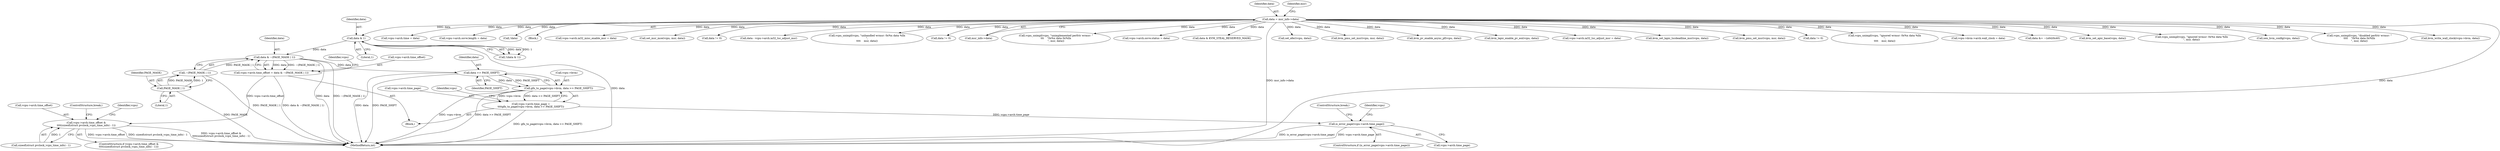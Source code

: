 digraph "1_linux_0b79459b482e85cb7426aa7da683a9f2c97aeae1_2@del" {
"1000322" [label="(Call,data & ~(PAGE_MASK | 1))"];
"1000312" [label="(Call,data & 1)"];
"1000127" [label="(Call,data = msr_info->data)"];
"1000324" [label="(Call,~(PAGE_MASK | 1))"];
"1000325" [label="(Call,PAGE_MASK | 1)"];
"1000316" [label="(Call,vcpu->arch.time_offset = data & ~(PAGE_MASK | 1))"];
"1000329" [label="(Call,vcpu->arch.time_offset &\n\t\t\t\t(sizeof(struct pvclock_vcpu_time_info) - 1))"];
"1000350" [label="(Call,data >> PAGE_SHIFT)"];
"1000346" [label="(Call,gfn_to_page(vcpu->kvm, data >> PAGE_SHIFT))"];
"1000340" [label="(Call,vcpu->arch.time_page =\n\t\t\t\tgfn_to_page(vcpu->kvm, data >> PAGE_SHIFT))"];
"1000354" [label="(Call,is_error_page(vcpu->arch.time_page))"];
"1000313" [label="(Identifier,data)"];
"1000311" [label="(Call,!(data & 1))"];
"1000300" [label="(Call,vcpu->arch.time = data)"];
"1000562" [label="(Call,vcpu->arch.osvw.length = data)"];
"1000355" [label="(Call,vcpu->arch.time_page)"];
"1000193" [label="(Call,!data)"];
"1000115" [label="(Block,)"];
"1000330" [label="(Call,vcpu->arch.time_offset)"];
"1000332" [label="(Identifier,vcpu)"];
"1000341" [label="(Call,vcpu->arch.time_page)"];
"1000270" [label="(Call,vcpu->arch.ia32_misc_enable_msr = data)"];
"1000455" [label="(Call,set_msr_mce(vcpu, msr, data))"];
"1000464" [label="(Call,data != 0)"];
"1000250" [label="(Call,data - vcpu->arch.ia32_tsc_adjust_msr)"];
"1000128" [label="(Identifier,data)"];
"1000317" [label="(Call,vcpu->arch.time_offset)"];
"1000621" [label="(Call,vcpu_unimpl(vcpu, \"unhandled wrmsr: 0x%x data %llx\n\",\n\t\t\t\t    msr, data))"];
"1000329" [label="(Call,vcpu->arch.time_offset &\n\t\t\t\t(sizeof(struct pvclock_vcpu_time_info) - 1))"];
"1000351" [label="(Identifier,data)"];
"1000502" [label="(Call,data != 0)"];
"1000129" [label="(Call,msr_info->data)"];
"1000477" [label="(Call,vcpu_unimpl(vcpu, \"unimplemented perfctr wrmsr: \"\n\t\t\t    \"0x%x data 0x%llx\n\", msr, data))"];
"1000326" [label="(Identifier,PAGE_MASK)"];
"1000325" [label="(Call,PAGE_MASK | 1)"];
"1000347" [label="(Call,vcpu->kvm)"];
"1000312" [label="(Call,data & 1)"];
"1000579" [label="(Call,vcpu->arch.osvw.status = data)"];
"1000384" [label="(Call,data & KVM_STEAL_RESERVED_MASK)"];
"1000322" [label="(Call,data & ~(PAGE_MASK | 1))"];
"1000144" [label="(Call,set_efer(vcpu, data))"];
"1000495" [label="(Call,kvm_pmu_set_msr(vcpu, msr, data))"];
"1000335" [label="(Call,sizeof(struct pvclock_vcpu_time_info) - 1)"];
"1000340" [label="(Call,vcpu->arch.time_page =\n\t\t\t\tgfn_to_page(vcpu->kvm, data >> PAGE_SHIFT))"];
"1000370" [label="(Call,kvm_pv_enable_async_pf(vcpu, data))"];
"1000445" [label="(Call,kvm_lapic_enable_pv_eoi(vcpu, data))"];
"1000638" [label="(MethodReturn,int)"];
"1000316" [label="(Call,vcpu->arch.time_offset = data & ~(PAGE_MASK | 1))"];
"1000261" [label="(Call,vcpu->arch.ia32_tsc_adjust_msr = data)"];
"1000339" [label="(ControlStructure,break;)"];
"1000343" [label="(Identifier,vcpu)"];
"1000350" [label="(Call,data >> PAGE_SHIFT)"];
"1000354" [label="(Call,is_error_page(vcpu->arch.time_page))"];
"1000232" [label="(Call,kvm_set_lapic_tscdeadline_msr(vcpu, data))"];
"1000297" [label="(Block,)"];
"1000613" [label="(Call,kvm_pmu_set_msr(vcpu, msr, data))"];
"1000352" [label="(Identifier,PAGE_SHIFT)"];
"1000367" [label="(ControlStructure,break;)"];
"1000180" [label="(Call,data != 0)"];
"1000630" [label="(Call,vcpu_unimpl(vcpu, \"ignored wrmsr: 0x%x data %llx\n\",\n\t\t\t\t    msr, data))"];
"1000133" [label="(Identifier,msr)"];
"1000314" [label="(Literal,1)"];
"1000127" [label="(Call,data = msr_info->data)"];
"1000328" [label="(ControlStructure,if (vcpu->arch.time_offset &\n\t\t\t\t(sizeof(struct pvclock_vcpu_time_info) - 1)))"];
"1000280" [label="(Call,vcpu->kvm->arch.wall_clock = data)"];
"1000363" [label="(Identifier,vcpu)"];
"1000148" [label="(Call,data &= ~(u64)0x40)"];
"1000221" [label="(Call,kvm_set_apic_base(vcpu, data))"];
"1000327" [label="(Literal,1)"];
"1000549" [label="(Call,vcpu_unimpl(vcpu, \"ignored wrmsr: 0x%x data %llx\n\", msr, data))"];
"1000324" [label="(Call,~(PAGE_MASK | 1))"];
"1000346" [label="(Call,gfn_to_page(vcpu->kvm, data >> PAGE_SHIFT))"];
"1000357" [label="(Identifier,vcpu)"];
"1000323" [label="(Identifier,data)"];
"1000605" [label="(Call,xen_hvm_config(vcpu, data))"];
"1000505" [label="(Call,vcpu_unimpl(vcpu, \"disabled perfctr wrmsr: \"\n\t\t\t\t    \"0x%x data 0x%llx\n\", msr, data))"];
"1000353" [label="(ControlStructure,if (is_error_page(vcpu->arch.time_page)))"];
"1000289" [label="(Call,kvm_write_wall_clock(vcpu->kvm, data))"];
"1000322" -> "1000316"  [label="AST: "];
"1000322" -> "1000324"  [label="CFG: "];
"1000323" -> "1000322"  [label="AST: "];
"1000324" -> "1000322"  [label="AST: "];
"1000316" -> "1000322"  [label="CFG: "];
"1000322" -> "1000638"  [label="DDG: ~(PAGE_MASK | 1)"];
"1000322" -> "1000638"  [label="DDG: data"];
"1000322" -> "1000316"  [label="DDG: data"];
"1000322" -> "1000316"  [label="DDG: ~(PAGE_MASK | 1)"];
"1000312" -> "1000322"  [label="DDG: data"];
"1000324" -> "1000322"  [label="DDG: PAGE_MASK | 1"];
"1000322" -> "1000350"  [label="DDG: data"];
"1000312" -> "1000311"  [label="AST: "];
"1000312" -> "1000314"  [label="CFG: "];
"1000313" -> "1000312"  [label="AST: "];
"1000314" -> "1000312"  [label="AST: "];
"1000311" -> "1000312"  [label="CFG: "];
"1000312" -> "1000638"  [label="DDG: data"];
"1000312" -> "1000311"  [label="DDG: data"];
"1000312" -> "1000311"  [label="DDG: 1"];
"1000127" -> "1000312"  [label="DDG: data"];
"1000127" -> "1000115"  [label="AST: "];
"1000127" -> "1000129"  [label="CFG: "];
"1000128" -> "1000127"  [label="AST: "];
"1000129" -> "1000127"  [label="AST: "];
"1000133" -> "1000127"  [label="CFG: "];
"1000127" -> "1000638"  [label="DDG: msr_info->data"];
"1000127" -> "1000638"  [label="DDG: data"];
"1000127" -> "1000144"  [label="DDG: data"];
"1000127" -> "1000148"  [label="DDG: data"];
"1000127" -> "1000180"  [label="DDG: data"];
"1000127" -> "1000193"  [label="DDG: data"];
"1000127" -> "1000221"  [label="DDG: data"];
"1000127" -> "1000232"  [label="DDG: data"];
"1000127" -> "1000250"  [label="DDG: data"];
"1000127" -> "1000261"  [label="DDG: data"];
"1000127" -> "1000270"  [label="DDG: data"];
"1000127" -> "1000280"  [label="DDG: data"];
"1000127" -> "1000289"  [label="DDG: data"];
"1000127" -> "1000300"  [label="DDG: data"];
"1000127" -> "1000370"  [label="DDG: data"];
"1000127" -> "1000384"  [label="DDG: data"];
"1000127" -> "1000445"  [label="DDG: data"];
"1000127" -> "1000455"  [label="DDG: data"];
"1000127" -> "1000464"  [label="DDG: data"];
"1000127" -> "1000477"  [label="DDG: data"];
"1000127" -> "1000495"  [label="DDG: data"];
"1000127" -> "1000502"  [label="DDG: data"];
"1000127" -> "1000505"  [label="DDG: data"];
"1000127" -> "1000549"  [label="DDG: data"];
"1000127" -> "1000562"  [label="DDG: data"];
"1000127" -> "1000579"  [label="DDG: data"];
"1000127" -> "1000605"  [label="DDG: data"];
"1000127" -> "1000613"  [label="DDG: data"];
"1000127" -> "1000621"  [label="DDG: data"];
"1000127" -> "1000630"  [label="DDG: data"];
"1000324" -> "1000325"  [label="CFG: "];
"1000325" -> "1000324"  [label="AST: "];
"1000324" -> "1000638"  [label="DDG: PAGE_MASK | 1"];
"1000325" -> "1000324"  [label="DDG: PAGE_MASK"];
"1000325" -> "1000324"  [label="DDG: 1"];
"1000325" -> "1000327"  [label="CFG: "];
"1000326" -> "1000325"  [label="AST: "];
"1000327" -> "1000325"  [label="AST: "];
"1000325" -> "1000638"  [label="DDG: PAGE_MASK"];
"1000316" -> "1000297"  [label="AST: "];
"1000317" -> "1000316"  [label="AST: "];
"1000332" -> "1000316"  [label="CFG: "];
"1000316" -> "1000638"  [label="DDG: data & ~(PAGE_MASK | 1)"];
"1000316" -> "1000329"  [label="DDG: vcpu->arch.time_offset"];
"1000329" -> "1000328"  [label="AST: "];
"1000329" -> "1000335"  [label="CFG: "];
"1000330" -> "1000329"  [label="AST: "];
"1000335" -> "1000329"  [label="AST: "];
"1000339" -> "1000329"  [label="CFG: "];
"1000343" -> "1000329"  [label="CFG: "];
"1000329" -> "1000638"  [label="DDG: vcpu->arch.time_offset &\n\t\t\t\t(sizeof(struct pvclock_vcpu_time_info) - 1)"];
"1000329" -> "1000638"  [label="DDG: vcpu->arch.time_offset"];
"1000329" -> "1000638"  [label="DDG: sizeof(struct pvclock_vcpu_time_info) - 1"];
"1000335" -> "1000329"  [label="DDG: 1"];
"1000350" -> "1000346"  [label="AST: "];
"1000350" -> "1000352"  [label="CFG: "];
"1000351" -> "1000350"  [label="AST: "];
"1000352" -> "1000350"  [label="AST: "];
"1000346" -> "1000350"  [label="CFG: "];
"1000350" -> "1000638"  [label="DDG: data"];
"1000350" -> "1000638"  [label="DDG: PAGE_SHIFT"];
"1000350" -> "1000346"  [label="DDG: data"];
"1000350" -> "1000346"  [label="DDG: PAGE_SHIFT"];
"1000346" -> "1000340"  [label="AST: "];
"1000347" -> "1000346"  [label="AST: "];
"1000340" -> "1000346"  [label="CFG: "];
"1000346" -> "1000638"  [label="DDG: vcpu->kvm"];
"1000346" -> "1000638"  [label="DDG: data >> PAGE_SHIFT"];
"1000346" -> "1000340"  [label="DDG: vcpu->kvm"];
"1000346" -> "1000340"  [label="DDG: data >> PAGE_SHIFT"];
"1000340" -> "1000297"  [label="AST: "];
"1000341" -> "1000340"  [label="AST: "];
"1000357" -> "1000340"  [label="CFG: "];
"1000340" -> "1000638"  [label="DDG: gfn_to_page(vcpu->kvm, data >> PAGE_SHIFT)"];
"1000340" -> "1000354"  [label="DDG: vcpu->arch.time_page"];
"1000354" -> "1000353"  [label="AST: "];
"1000354" -> "1000355"  [label="CFG: "];
"1000355" -> "1000354"  [label="AST: "];
"1000363" -> "1000354"  [label="CFG: "];
"1000367" -> "1000354"  [label="CFG: "];
"1000354" -> "1000638"  [label="DDG: is_error_page(vcpu->arch.time_page)"];
"1000354" -> "1000638"  [label="DDG: vcpu->arch.time_page"];
}
